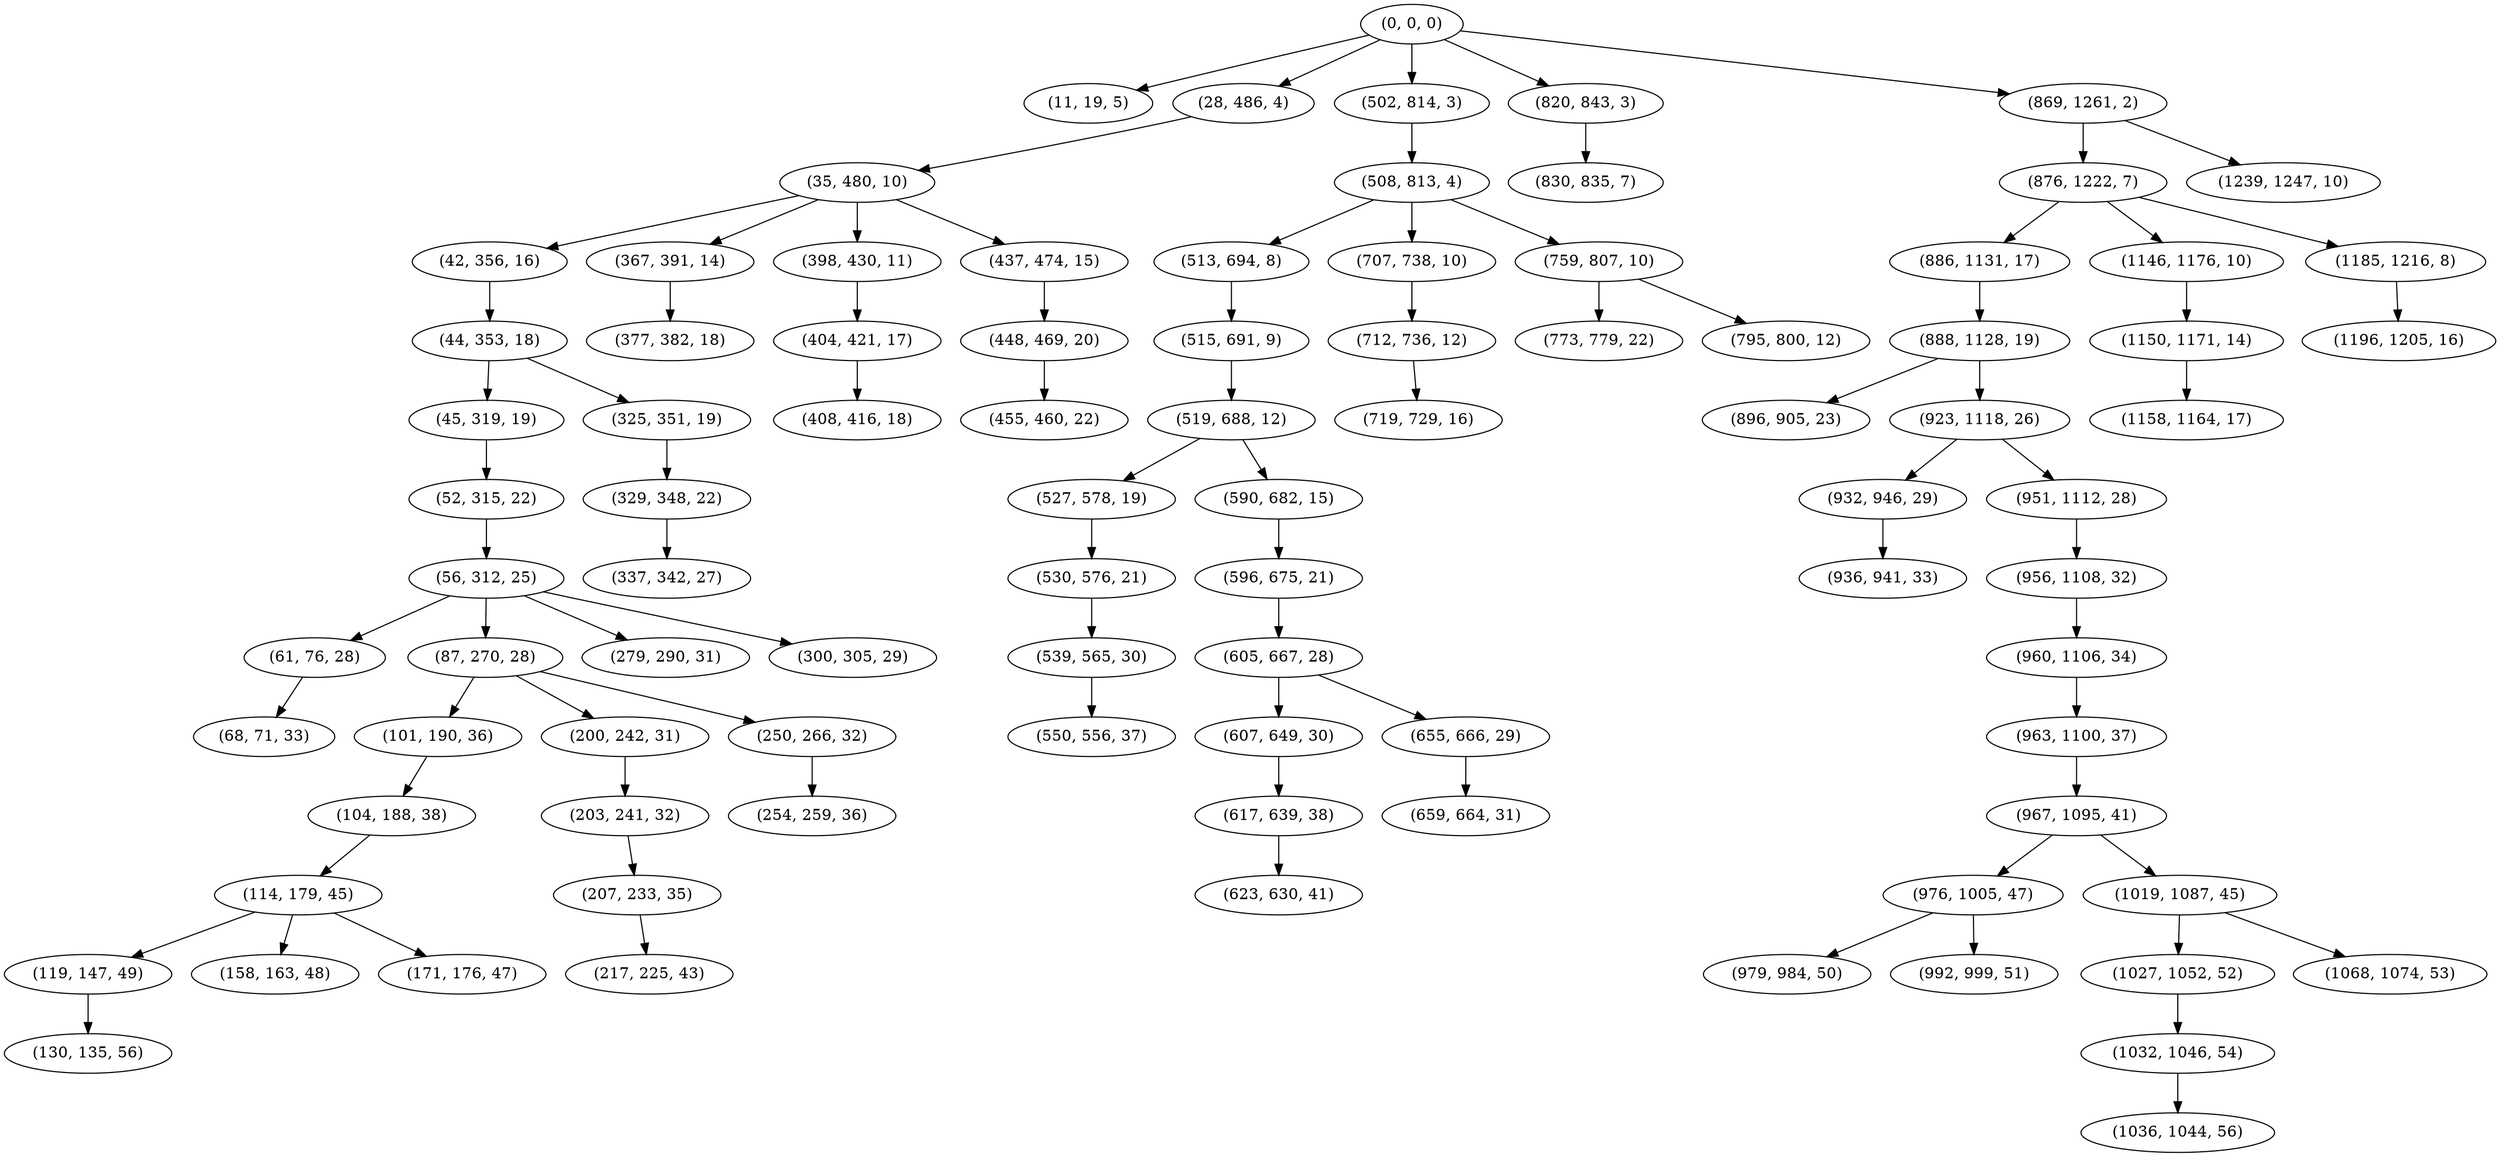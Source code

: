 digraph tree {
    "(0, 0, 0)";
    "(11, 19, 5)";
    "(28, 486, 4)";
    "(35, 480, 10)";
    "(42, 356, 16)";
    "(44, 353, 18)";
    "(45, 319, 19)";
    "(52, 315, 22)";
    "(56, 312, 25)";
    "(61, 76, 28)";
    "(68, 71, 33)";
    "(87, 270, 28)";
    "(101, 190, 36)";
    "(104, 188, 38)";
    "(114, 179, 45)";
    "(119, 147, 49)";
    "(130, 135, 56)";
    "(158, 163, 48)";
    "(171, 176, 47)";
    "(200, 242, 31)";
    "(203, 241, 32)";
    "(207, 233, 35)";
    "(217, 225, 43)";
    "(250, 266, 32)";
    "(254, 259, 36)";
    "(279, 290, 31)";
    "(300, 305, 29)";
    "(325, 351, 19)";
    "(329, 348, 22)";
    "(337, 342, 27)";
    "(367, 391, 14)";
    "(377, 382, 18)";
    "(398, 430, 11)";
    "(404, 421, 17)";
    "(408, 416, 18)";
    "(437, 474, 15)";
    "(448, 469, 20)";
    "(455, 460, 22)";
    "(502, 814, 3)";
    "(508, 813, 4)";
    "(513, 694, 8)";
    "(515, 691, 9)";
    "(519, 688, 12)";
    "(527, 578, 19)";
    "(530, 576, 21)";
    "(539, 565, 30)";
    "(550, 556, 37)";
    "(590, 682, 15)";
    "(596, 675, 21)";
    "(605, 667, 28)";
    "(607, 649, 30)";
    "(617, 639, 38)";
    "(623, 630, 41)";
    "(655, 666, 29)";
    "(659, 664, 31)";
    "(707, 738, 10)";
    "(712, 736, 12)";
    "(719, 729, 16)";
    "(759, 807, 10)";
    "(773, 779, 22)";
    "(795, 800, 12)";
    "(820, 843, 3)";
    "(830, 835, 7)";
    "(869, 1261, 2)";
    "(876, 1222, 7)";
    "(886, 1131, 17)";
    "(888, 1128, 19)";
    "(896, 905, 23)";
    "(923, 1118, 26)";
    "(932, 946, 29)";
    "(936, 941, 33)";
    "(951, 1112, 28)";
    "(956, 1108, 32)";
    "(960, 1106, 34)";
    "(963, 1100, 37)";
    "(967, 1095, 41)";
    "(976, 1005, 47)";
    "(979, 984, 50)";
    "(992, 999, 51)";
    "(1019, 1087, 45)";
    "(1027, 1052, 52)";
    "(1032, 1046, 54)";
    "(1036, 1044, 56)";
    "(1068, 1074, 53)";
    "(1146, 1176, 10)";
    "(1150, 1171, 14)";
    "(1158, 1164, 17)";
    "(1185, 1216, 8)";
    "(1196, 1205, 16)";
    "(1239, 1247, 10)";
    "(0, 0, 0)" -> "(11, 19, 5)";
    "(0, 0, 0)" -> "(28, 486, 4)";
    "(0, 0, 0)" -> "(502, 814, 3)";
    "(0, 0, 0)" -> "(820, 843, 3)";
    "(0, 0, 0)" -> "(869, 1261, 2)";
    "(28, 486, 4)" -> "(35, 480, 10)";
    "(35, 480, 10)" -> "(42, 356, 16)";
    "(35, 480, 10)" -> "(367, 391, 14)";
    "(35, 480, 10)" -> "(398, 430, 11)";
    "(35, 480, 10)" -> "(437, 474, 15)";
    "(42, 356, 16)" -> "(44, 353, 18)";
    "(44, 353, 18)" -> "(45, 319, 19)";
    "(44, 353, 18)" -> "(325, 351, 19)";
    "(45, 319, 19)" -> "(52, 315, 22)";
    "(52, 315, 22)" -> "(56, 312, 25)";
    "(56, 312, 25)" -> "(61, 76, 28)";
    "(56, 312, 25)" -> "(87, 270, 28)";
    "(56, 312, 25)" -> "(279, 290, 31)";
    "(56, 312, 25)" -> "(300, 305, 29)";
    "(61, 76, 28)" -> "(68, 71, 33)";
    "(87, 270, 28)" -> "(101, 190, 36)";
    "(87, 270, 28)" -> "(200, 242, 31)";
    "(87, 270, 28)" -> "(250, 266, 32)";
    "(101, 190, 36)" -> "(104, 188, 38)";
    "(104, 188, 38)" -> "(114, 179, 45)";
    "(114, 179, 45)" -> "(119, 147, 49)";
    "(114, 179, 45)" -> "(158, 163, 48)";
    "(114, 179, 45)" -> "(171, 176, 47)";
    "(119, 147, 49)" -> "(130, 135, 56)";
    "(200, 242, 31)" -> "(203, 241, 32)";
    "(203, 241, 32)" -> "(207, 233, 35)";
    "(207, 233, 35)" -> "(217, 225, 43)";
    "(250, 266, 32)" -> "(254, 259, 36)";
    "(325, 351, 19)" -> "(329, 348, 22)";
    "(329, 348, 22)" -> "(337, 342, 27)";
    "(367, 391, 14)" -> "(377, 382, 18)";
    "(398, 430, 11)" -> "(404, 421, 17)";
    "(404, 421, 17)" -> "(408, 416, 18)";
    "(437, 474, 15)" -> "(448, 469, 20)";
    "(448, 469, 20)" -> "(455, 460, 22)";
    "(502, 814, 3)" -> "(508, 813, 4)";
    "(508, 813, 4)" -> "(513, 694, 8)";
    "(508, 813, 4)" -> "(707, 738, 10)";
    "(508, 813, 4)" -> "(759, 807, 10)";
    "(513, 694, 8)" -> "(515, 691, 9)";
    "(515, 691, 9)" -> "(519, 688, 12)";
    "(519, 688, 12)" -> "(527, 578, 19)";
    "(519, 688, 12)" -> "(590, 682, 15)";
    "(527, 578, 19)" -> "(530, 576, 21)";
    "(530, 576, 21)" -> "(539, 565, 30)";
    "(539, 565, 30)" -> "(550, 556, 37)";
    "(590, 682, 15)" -> "(596, 675, 21)";
    "(596, 675, 21)" -> "(605, 667, 28)";
    "(605, 667, 28)" -> "(607, 649, 30)";
    "(605, 667, 28)" -> "(655, 666, 29)";
    "(607, 649, 30)" -> "(617, 639, 38)";
    "(617, 639, 38)" -> "(623, 630, 41)";
    "(655, 666, 29)" -> "(659, 664, 31)";
    "(707, 738, 10)" -> "(712, 736, 12)";
    "(712, 736, 12)" -> "(719, 729, 16)";
    "(759, 807, 10)" -> "(773, 779, 22)";
    "(759, 807, 10)" -> "(795, 800, 12)";
    "(820, 843, 3)" -> "(830, 835, 7)";
    "(869, 1261, 2)" -> "(876, 1222, 7)";
    "(869, 1261, 2)" -> "(1239, 1247, 10)";
    "(876, 1222, 7)" -> "(886, 1131, 17)";
    "(876, 1222, 7)" -> "(1146, 1176, 10)";
    "(876, 1222, 7)" -> "(1185, 1216, 8)";
    "(886, 1131, 17)" -> "(888, 1128, 19)";
    "(888, 1128, 19)" -> "(896, 905, 23)";
    "(888, 1128, 19)" -> "(923, 1118, 26)";
    "(923, 1118, 26)" -> "(932, 946, 29)";
    "(923, 1118, 26)" -> "(951, 1112, 28)";
    "(932, 946, 29)" -> "(936, 941, 33)";
    "(951, 1112, 28)" -> "(956, 1108, 32)";
    "(956, 1108, 32)" -> "(960, 1106, 34)";
    "(960, 1106, 34)" -> "(963, 1100, 37)";
    "(963, 1100, 37)" -> "(967, 1095, 41)";
    "(967, 1095, 41)" -> "(976, 1005, 47)";
    "(967, 1095, 41)" -> "(1019, 1087, 45)";
    "(976, 1005, 47)" -> "(979, 984, 50)";
    "(976, 1005, 47)" -> "(992, 999, 51)";
    "(1019, 1087, 45)" -> "(1027, 1052, 52)";
    "(1019, 1087, 45)" -> "(1068, 1074, 53)";
    "(1027, 1052, 52)" -> "(1032, 1046, 54)";
    "(1032, 1046, 54)" -> "(1036, 1044, 56)";
    "(1146, 1176, 10)" -> "(1150, 1171, 14)";
    "(1150, 1171, 14)" -> "(1158, 1164, 17)";
    "(1185, 1216, 8)" -> "(1196, 1205, 16)";
}
